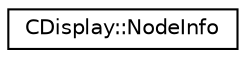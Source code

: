 digraph "Graphical Class Hierarchy"
{
  edge [fontname="Helvetica",fontsize="10",labelfontname="Helvetica",labelfontsize="10"];
  node [fontname="Helvetica",fontsize="10",shape=record];
  rankdir="LR";
  Node1 [label="CDisplay::NodeInfo",height=0.2,width=0.4,color="black", fillcolor="white", style="filled",URL="$struct_c_display_1_1_node_info.html"];
}
